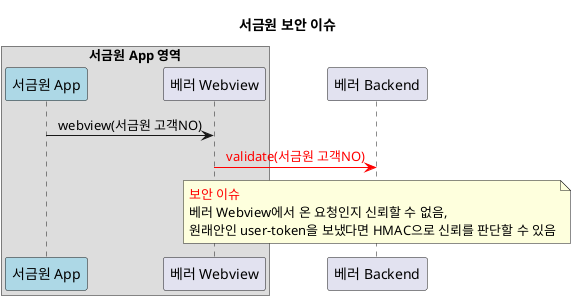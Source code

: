 @startuml private mydata oauth

title 서금원 보안 이슈
skinparam sequenceMessageAlign center

box 서금원 App 영역
participant "서금원 App" as SeoApp #LightBlue
participant "베러 Webview" as BetterWeb 
end box

participant "베러 Backend" as BetterBack

SeoApp -> BetterWeb: webview(서금원 고객NO)

BetterWeb -[#Red]> BetterBack: <color #RED>validate(서금원 고객NO)</color>
note over BetterBack: <color #RED>보안 이슈</color>\n베러 Webview에서 온 요청인지 신뢰할 수 없음,\n원래안인 user-token을 보냈다면 HMAC으로 신뢰를 판단할 수 있음

@enduml